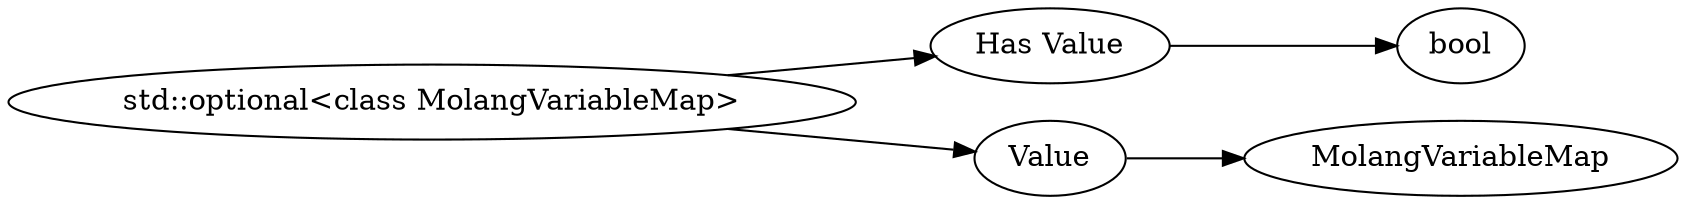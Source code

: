 digraph "std::optional<class MolangVariableMap>" {
rankdir = LR
10
10 -> 11
11 -> 12
10 -> 13
13 -> 17

10 [label="std::optional<class MolangVariableMap>",comment="name: \"std::optional<class MolangVariableMap>\", typeName: \"\", id: 10, branchId: 0, recurseId: -1, attributes: 0, notes: \"\""];
11 [label="Has Value",comment="name: \"Has Value\", typeName: \"\", id: 11, branchId: 0, recurseId: -1, attributes: 0, notes: \"If true, follow with appropriate data type, otherwise nothing\""];
12 [label="bool",comment="name: \"bool\", typeName: \"\", id: 12, branchId: 0, recurseId: -1, attributes: 512, notes: \"\""];
13 [label="Value",comment="name: \"Value\", typeName: \"MolangVariableMap\", id: 13, branchId: 0, recurseId: -1, attributes: 256, notes: \"\""];
17 [label="MolangVariableMap",comment="name: \"MolangVariableMap\", typeName: \"\", id: 17, branchId: 0, recurseId: -1, attributes: 512, notes: \"\""];
{ rank = max;12;17}

}

